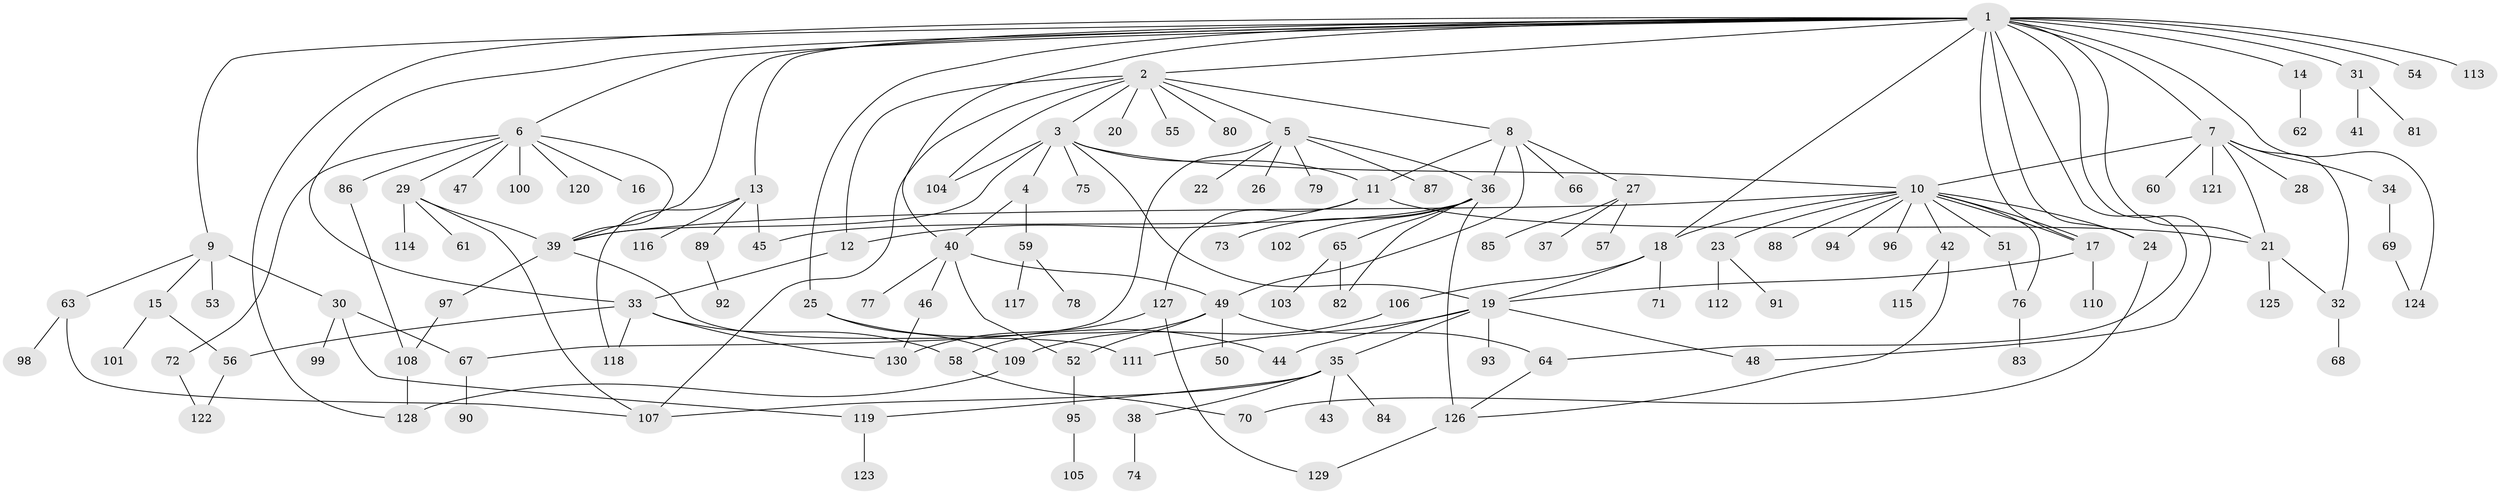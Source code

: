 // Generated by graph-tools (version 1.1) at 2025/35/03/09/25 02:35:34]
// undirected, 130 vertices, 178 edges
graph export_dot {
graph [start="1"]
  node [color=gray90,style=filled];
  1;
  2;
  3;
  4;
  5;
  6;
  7;
  8;
  9;
  10;
  11;
  12;
  13;
  14;
  15;
  16;
  17;
  18;
  19;
  20;
  21;
  22;
  23;
  24;
  25;
  26;
  27;
  28;
  29;
  30;
  31;
  32;
  33;
  34;
  35;
  36;
  37;
  38;
  39;
  40;
  41;
  42;
  43;
  44;
  45;
  46;
  47;
  48;
  49;
  50;
  51;
  52;
  53;
  54;
  55;
  56;
  57;
  58;
  59;
  60;
  61;
  62;
  63;
  64;
  65;
  66;
  67;
  68;
  69;
  70;
  71;
  72;
  73;
  74;
  75;
  76;
  77;
  78;
  79;
  80;
  81;
  82;
  83;
  84;
  85;
  86;
  87;
  88;
  89;
  90;
  91;
  92;
  93;
  94;
  95;
  96;
  97;
  98;
  99;
  100;
  101;
  102;
  103;
  104;
  105;
  106;
  107;
  108;
  109;
  110;
  111;
  112;
  113;
  114;
  115;
  116;
  117;
  118;
  119;
  120;
  121;
  122;
  123;
  124;
  125;
  126;
  127;
  128;
  129;
  130;
  1 -- 2;
  1 -- 6;
  1 -- 7;
  1 -- 9;
  1 -- 13;
  1 -- 14;
  1 -- 17;
  1 -- 18;
  1 -- 21;
  1 -- 24;
  1 -- 25;
  1 -- 31;
  1 -- 33;
  1 -- 39;
  1 -- 40;
  1 -- 48;
  1 -- 54;
  1 -- 64;
  1 -- 113;
  1 -- 124;
  1 -- 128;
  2 -- 3;
  2 -- 5;
  2 -- 8;
  2 -- 12;
  2 -- 20;
  2 -- 55;
  2 -- 80;
  2 -- 104;
  2 -- 107;
  3 -- 4;
  3 -- 10;
  3 -- 11;
  3 -- 19;
  3 -- 39;
  3 -- 75;
  3 -- 104;
  4 -- 40;
  4 -- 59;
  5 -- 22;
  5 -- 26;
  5 -- 36;
  5 -- 67;
  5 -- 79;
  5 -- 87;
  6 -- 16;
  6 -- 29;
  6 -- 39;
  6 -- 47;
  6 -- 72;
  6 -- 86;
  6 -- 100;
  6 -- 120;
  7 -- 10;
  7 -- 21;
  7 -- 28;
  7 -- 32;
  7 -- 34;
  7 -- 60;
  7 -- 121;
  8 -- 11;
  8 -- 27;
  8 -- 36;
  8 -- 49;
  8 -- 66;
  9 -- 15;
  9 -- 30;
  9 -- 53;
  9 -- 63;
  10 -- 17;
  10 -- 17;
  10 -- 18;
  10 -- 23;
  10 -- 24;
  10 -- 39;
  10 -- 42;
  10 -- 51;
  10 -- 76;
  10 -- 88;
  10 -- 94;
  10 -- 96;
  11 -- 12;
  11 -- 21;
  11 -- 127;
  12 -- 33;
  13 -- 45;
  13 -- 89;
  13 -- 116;
  13 -- 118;
  14 -- 62;
  15 -- 56;
  15 -- 101;
  17 -- 19;
  17 -- 110;
  18 -- 19;
  18 -- 71;
  18 -- 106;
  19 -- 35;
  19 -- 44;
  19 -- 48;
  19 -- 93;
  19 -- 111;
  21 -- 32;
  21 -- 125;
  23 -- 91;
  23 -- 112;
  24 -- 70;
  25 -- 44;
  25 -- 109;
  27 -- 37;
  27 -- 57;
  27 -- 85;
  29 -- 39;
  29 -- 61;
  29 -- 107;
  29 -- 114;
  30 -- 67;
  30 -- 99;
  30 -- 119;
  31 -- 41;
  31 -- 81;
  32 -- 68;
  33 -- 56;
  33 -- 58;
  33 -- 118;
  33 -- 130;
  34 -- 69;
  35 -- 38;
  35 -- 43;
  35 -- 84;
  35 -- 107;
  35 -- 119;
  36 -- 45;
  36 -- 65;
  36 -- 73;
  36 -- 82;
  36 -- 102;
  36 -- 126;
  38 -- 74;
  39 -- 97;
  39 -- 111;
  40 -- 46;
  40 -- 49;
  40 -- 52;
  40 -- 77;
  42 -- 115;
  42 -- 126;
  46 -- 130;
  49 -- 50;
  49 -- 52;
  49 -- 58;
  49 -- 64;
  51 -- 76;
  52 -- 95;
  56 -- 122;
  58 -- 70;
  59 -- 78;
  59 -- 117;
  63 -- 98;
  63 -- 107;
  64 -- 126;
  65 -- 82;
  65 -- 103;
  67 -- 90;
  69 -- 124;
  72 -- 122;
  76 -- 83;
  86 -- 108;
  89 -- 92;
  95 -- 105;
  97 -- 108;
  106 -- 109;
  108 -- 128;
  109 -- 128;
  119 -- 123;
  126 -- 129;
  127 -- 129;
  127 -- 130;
}
